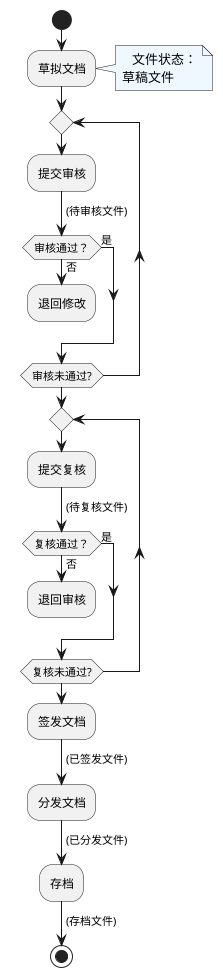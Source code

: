 @startuml
start
:草拟文档;
note right #aliceblue
    文件状态：
 草稿文件
end note

repeat
  :提交审核;
  ->(待审核文件);

  if (审核通过？) then (是)
    ->(已审核文件);
  else (否)
    :退回修改;
    ->(草稿文件);
    detach
  endif
repeat while (审核未通过?)

repeat
  :提交复核;
  ->(待复核文件);

  if (复核通过？) then (是)
    ->(已复核文件);
  else (否)
    :退回审核;
    ->(待审核文件);
    detach
  endif
repeat while (复核未通过?)

:签发文档;
->(已签发文件);

:分发文档;
->(已分发文件);

:存档;
->(存档文件);

stop
@enduml